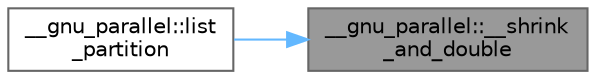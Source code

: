 digraph "__gnu_parallel::__shrink_and_double"
{
 // LATEX_PDF_SIZE
  bgcolor="transparent";
  edge [fontname=Helvetica,fontsize=10,labelfontname=Helvetica,labelfontsize=10];
  node [fontname=Helvetica,fontsize=10,shape=box,height=0.2,width=0.4];
  rankdir="RL";
  Node1 [id="Node000001",label="__gnu_parallel::__shrink\l_and_double",height=0.2,width=0.4,color="gray40", fillcolor="grey60", style="filled", fontcolor="black",tooltip="Shrinks and doubles the ranges."];
  Node1 -> Node2 [id="edge1_Node000001_Node000002",dir="back",color="steelblue1",style="solid",tooltip=" "];
  Node2 [id="Node000002",label="__gnu_parallel::list\l_partition",height=0.2,width=0.4,color="grey40", fillcolor="white", style="filled",URL="$namespace____gnu__parallel.html#ad3be0fcbf87a1f43b3ecd406841e7b0d",tooltip="Splits a sequence given by input iterators into parts of almost equal size."];
}
